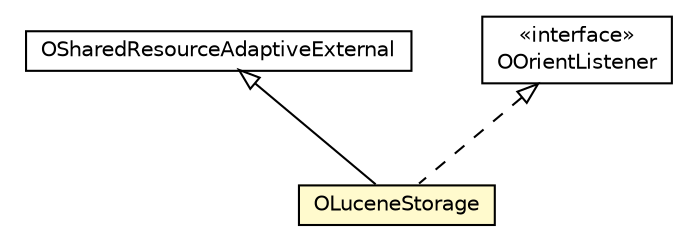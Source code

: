 #!/usr/local/bin/dot
#
# Class diagram 
# Generated by UMLGraph version R5_6-24-gf6e263 (http://www.umlgraph.org/)
#

digraph G {
	edge [fontname="Helvetica",fontsize=10,labelfontname="Helvetica",labelfontsize=10];
	node [fontname="Helvetica",fontsize=10,shape=plaintext];
	nodesep=0.25;
	ranksep=0.5;
	// com.orientechnologies.common.concur.resource.OSharedResourceAdaptiveExternal
	c2426473 [label=<<table title="com.orientechnologies.common.concur.resource.OSharedResourceAdaptiveExternal" border="0" cellborder="1" cellspacing="0" cellpadding="2" port="p" href="../../common/concur/resource/OSharedResourceAdaptiveExternal.html">
		<tr><td><table border="0" cellspacing="0" cellpadding="1">
<tr><td align="center" balign="center"> OSharedResourceAdaptiveExternal </td></tr>
		</table></td></tr>
		</table>>, URL="../../common/concur/resource/OSharedResourceAdaptiveExternal.html", fontname="Helvetica", fontcolor="black", fontsize=10.0];
	// com.orientechnologies.orient.core.OOrientListener
	c2426623 [label=<<table title="com.orientechnologies.orient.core.OOrientListener" border="0" cellborder="1" cellspacing="0" cellpadding="2" port="p" href="../../orient/core/OOrientListener.html">
		<tr><td><table border="0" cellspacing="0" cellpadding="1">
<tr><td align="center" balign="center"> &#171;interface&#187; </td></tr>
<tr><td align="center" balign="center"> OOrientListener </td></tr>
		</table></td></tr>
		</table>>, URL="../../orient/core/OOrientListener.html", fontname="Helvetica", fontcolor="black", fontsize=10.0];
	// com.orientechnologies.lucene.engine.OLuceneStorage
	c2428355 [label=<<table title="com.orientechnologies.lucene.engine.OLuceneStorage" border="0" cellborder="1" cellspacing="0" cellpadding="2" port="p" bgcolor="lemonChiffon" href="./OLuceneStorage.html">
		<tr><td><table border="0" cellspacing="0" cellpadding="1">
<tr><td align="center" balign="center"> OLuceneStorage </td></tr>
		</table></td></tr>
		</table>>, URL="./OLuceneStorage.html", fontname="Helvetica", fontcolor="black", fontsize=10.0];
	//com.orientechnologies.lucene.engine.OLuceneStorage extends com.orientechnologies.common.concur.resource.OSharedResourceAdaptiveExternal
	c2426473:p -> c2428355:p [dir=back,arrowtail=empty];
	//com.orientechnologies.lucene.engine.OLuceneStorage implements com.orientechnologies.orient.core.OOrientListener
	c2426623:p -> c2428355:p [dir=back,arrowtail=empty,style=dashed];
}

